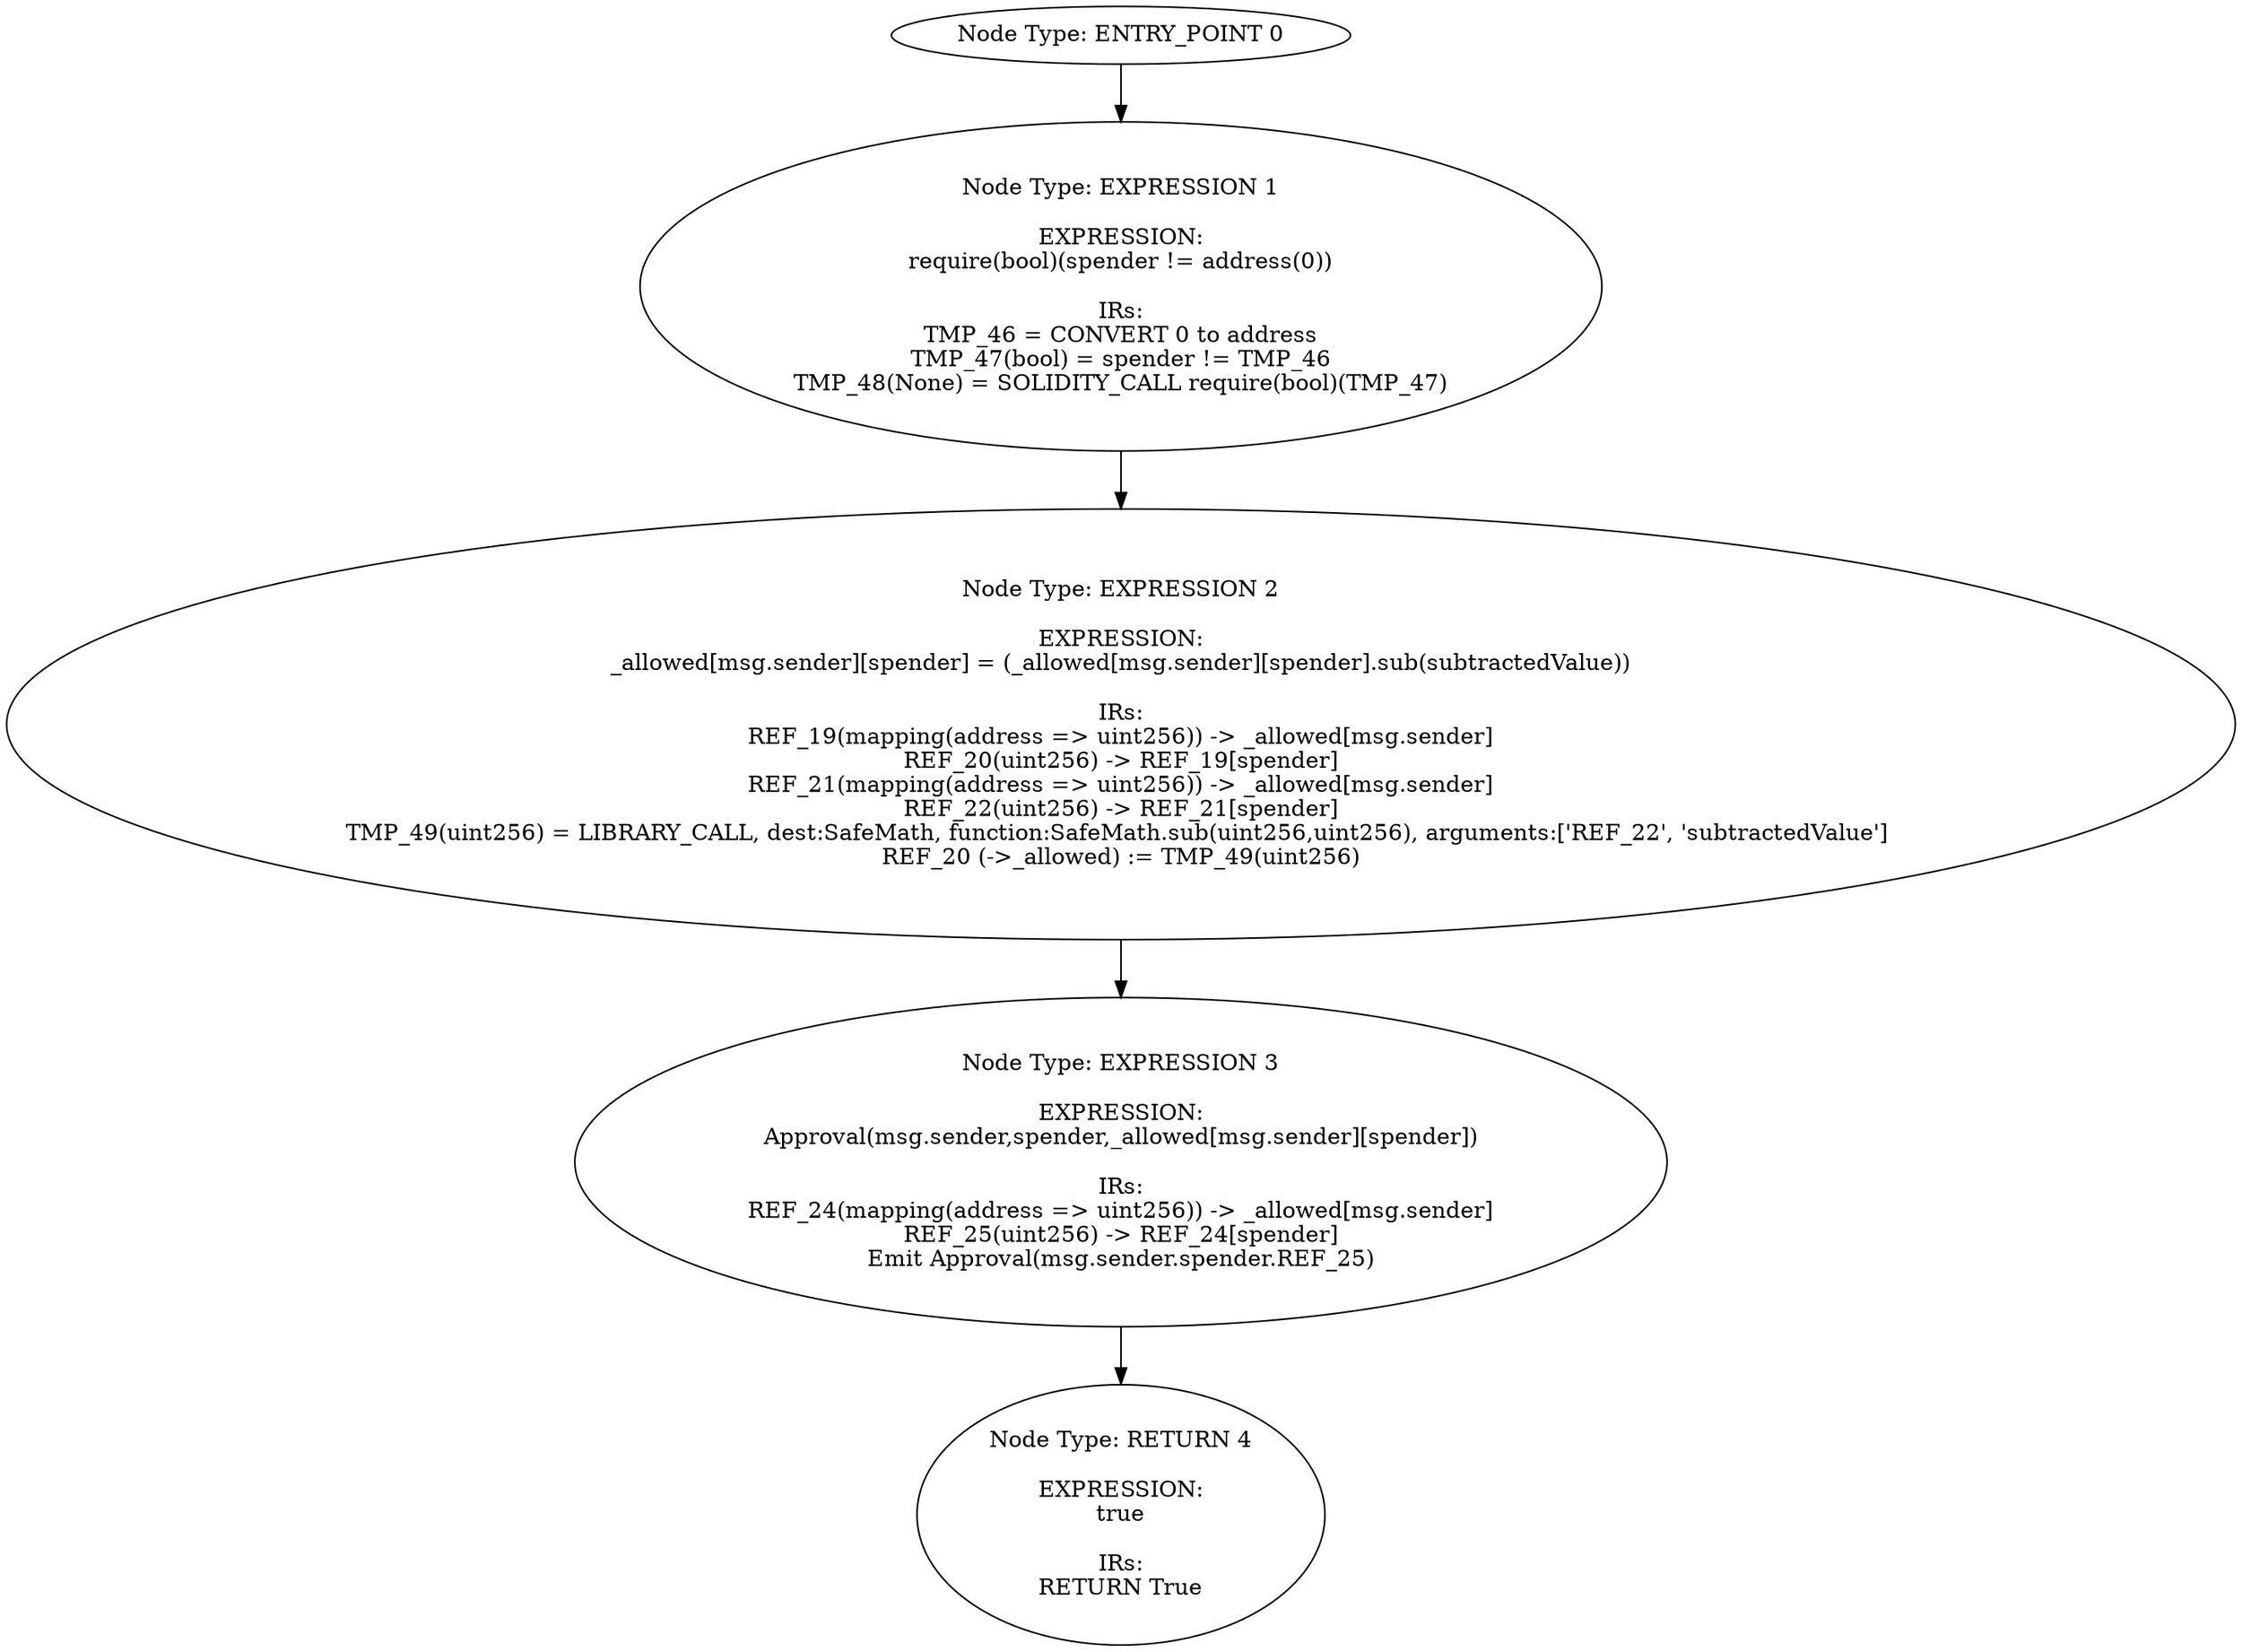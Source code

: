 digraph{
0[label="Node Type: ENTRY_POINT 0
"];
0->1;
1[label="Node Type: EXPRESSION 1

EXPRESSION:
require(bool)(spender != address(0))

IRs:
TMP_46 = CONVERT 0 to address
TMP_47(bool) = spender != TMP_46
TMP_48(None) = SOLIDITY_CALL require(bool)(TMP_47)"];
1->2;
2[label="Node Type: EXPRESSION 2

EXPRESSION:
_allowed[msg.sender][spender] = (_allowed[msg.sender][spender].sub(subtractedValue))

IRs:
REF_19(mapping(address => uint256)) -> _allowed[msg.sender]
REF_20(uint256) -> REF_19[spender]
REF_21(mapping(address => uint256)) -> _allowed[msg.sender]
REF_22(uint256) -> REF_21[spender]
TMP_49(uint256) = LIBRARY_CALL, dest:SafeMath, function:SafeMath.sub(uint256,uint256), arguments:['REF_22', 'subtractedValue'] 
REF_20 (->_allowed) := TMP_49(uint256)"];
2->3;
3[label="Node Type: EXPRESSION 3

EXPRESSION:
Approval(msg.sender,spender,_allowed[msg.sender][spender])

IRs:
REF_24(mapping(address => uint256)) -> _allowed[msg.sender]
REF_25(uint256) -> REF_24[spender]
Emit Approval(msg.sender.spender.REF_25)"];
3->4;
4[label="Node Type: RETURN 4

EXPRESSION:
true

IRs:
RETURN True"];
}
